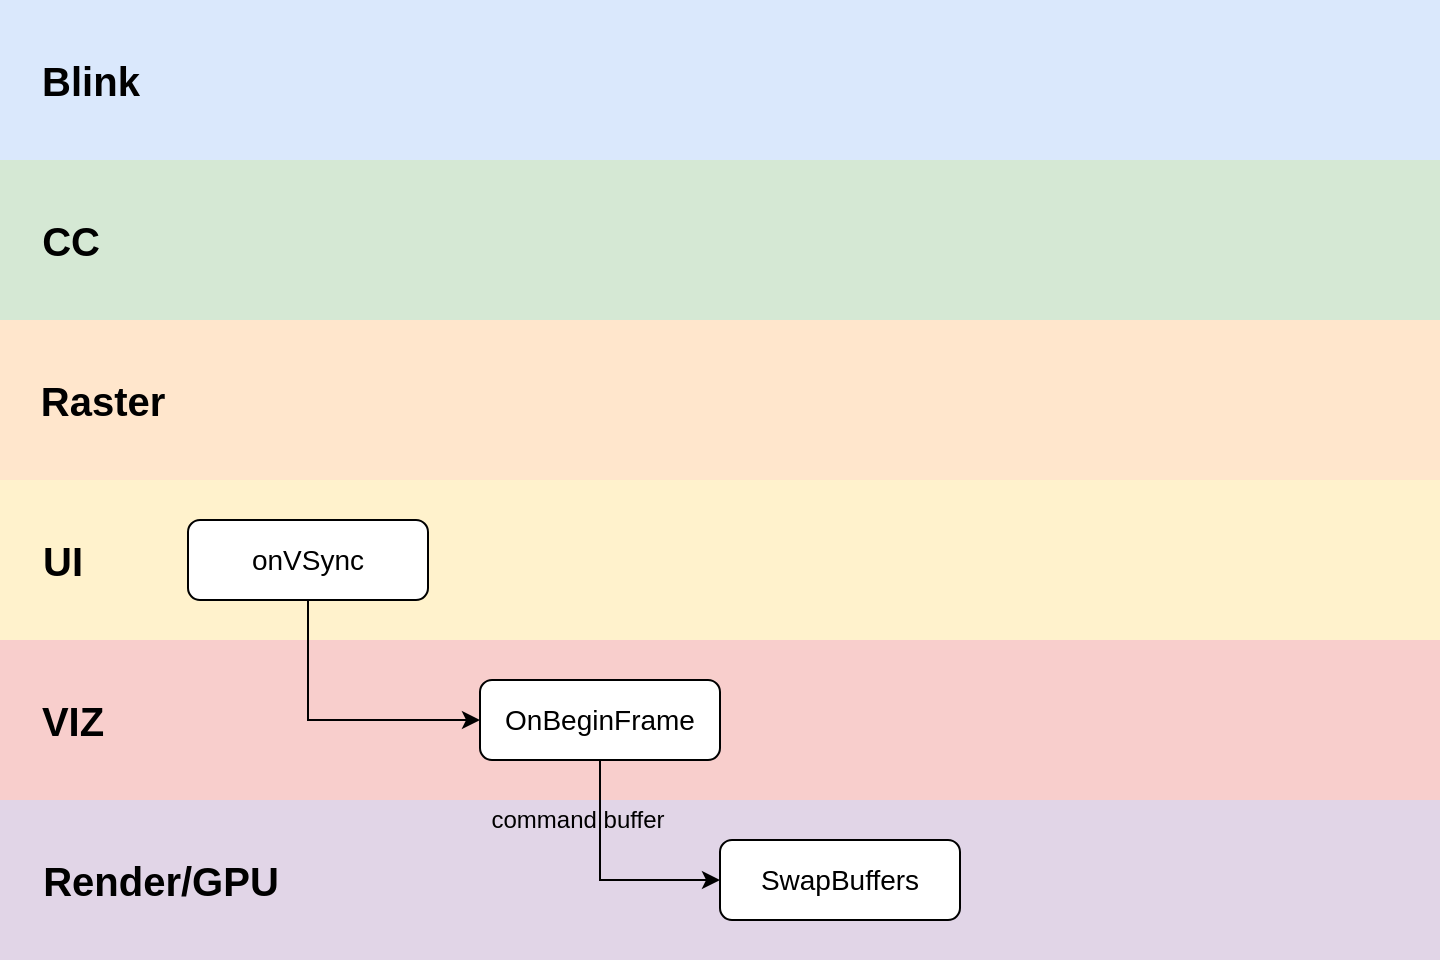 <mxfile version="13.0.3" type="device"><diagram id="5Vv3WfQQYPkqb_4xxTu8" name="第 1 页"><mxGraphModel dx="1422" dy="822" grid="1" gridSize="10" guides="1" tooltips="1" connect="1" arrows="1" fold="1" page="1" pageScale="1" pageWidth="827" pageHeight="1169" math="0" shadow="0"><root><mxCell id="0"/><mxCell id="1" parent="0"/><mxCell id="pTvjzdG22MgtEb_DT7Zv-17" value="" style="rounded=0;whiteSpace=wrap;html=1;fillColor=#e1d5e7;strokeColor=none;" vertex="1" parent="1"><mxGeometry x="200" y="600" width="720" height="80" as="geometry"/></mxCell><mxCell id="pTvjzdG22MgtEb_DT7Zv-1" value="" style="rounded=0;whiteSpace=wrap;html=1;fillColor=#dae8fc;strokeColor=none;" vertex="1" parent="1"><mxGeometry x="200" y="200" width="720" height="80" as="geometry"/></mxCell><mxCell id="pTvjzdG22MgtEb_DT7Zv-2" value="" style="rounded=0;whiteSpace=wrap;html=1;fillColor=#d5e8d4;strokeColor=none;" vertex="1" parent="1"><mxGeometry x="200" y="280" width="720" height="80" as="geometry"/></mxCell><mxCell id="pTvjzdG22MgtEb_DT7Zv-3" value="" style="rounded=0;whiteSpace=wrap;html=1;fillColor=#ffe6cc;strokeColor=none;" vertex="1" parent="1"><mxGeometry x="200" y="360" width="720" height="80" as="geometry"/></mxCell><mxCell id="pTvjzdG22MgtEb_DT7Zv-4" value="" style="rounded=0;whiteSpace=wrap;html=1;fillColor=#fff2cc;strokeColor=none;" vertex="1" parent="1"><mxGeometry x="200" y="440" width="720" height="80" as="geometry"/></mxCell><mxCell id="pTvjzdG22MgtEb_DT7Zv-5" value="" style="rounded=0;whiteSpace=wrap;html=1;fillColor=#f8cecc;strokeColor=none;" vertex="1" parent="1"><mxGeometry x="200" y="520" width="720" height="80" as="geometry"/></mxCell><mxCell id="pTvjzdG22MgtEb_DT7Zv-6" value="Blink" style="text;html=1;resizable=0;autosize=1;align=center;verticalAlign=middle;points=[];fillColor=none;strokeColor=none;rounded=0;fontSize=20;fontStyle=1" vertex="1" parent="1"><mxGeometry x="215" y="225" width="60" height="30" as="geometry"/></mxCell><mxCell id="pTvjzdG22MgtEb_DT7Zv-7" value="CC" style="text;html=1;resizable=0;autosize=1;align=center;verticalAlign=middle;points=[];fillColor=none;strokeColor=none;rounded=0;fontSize=20;fontStyle=1" vertex="1" parent="1"><mxGeometry x="215" y="305" width="40" height="30" as="geometry"/></mxCell><mxCell id="pTvjzdG22MgtEb_DT7Zv-8" value="Raster" style="text;html=1;resizable=0;autosize=1;align=center;verticalAlign=middle;points=[];fillColor=none;strokeColor=none;rounded=0;fontSize=20;fontStyle=1" vertex="1" parent="1"><mxGeometry x="211" y="385" width="80" height="30" as="geometry"/></mxCell><mxCell id="pTvjzdG22MgtEb_DT7Zv-9" value="UI" style="text;html=1;resizable=0;autosize=1;align=center;verticalAlign=middle;points=[];fillColor=none;strokeColor=none;rounded=0;fontSize=20;fontStyle=1" vertex="1" parent="1"><mxGeometry x="211" y="465" width="40" height="30" as="geometry"/></mxCell><mxCell id="pTvjzdG22MgtEb_DT7Zv-10" value="VIZ" style="text;html=1;resizable=0;autosize=1;align=center;verticalAlign=middle;points=[];fillColor=none;strokeColor=none;rounded=0;fontSize=20;fontStyle=1" vertex="1" parent="1"><mxGeometry x="211" y="545" width="50" height="30" as="geometry"/></mxCell><mxCell id="pTvjzdG22MgtEb_DT7Zv-16" style="edgeStyle=orthogonalEdgeStyle;rounded=0;orthogonalLoop=1;jettySize=auto;html=1;exitX=0.5;exitY=1;exitDx=0;exitDy=0;entryX=0;entryY=0.5;entryDx=0;entryDy=0;fontSize=20;" edge="1" parent="1" source="pTvjzdG22MgtEb_DT7Zv-12" target="pTvjzdG22MgtEb_DT7Zv-14"><mxGeometry relative="1" as="geometry"/></mxCell><mxCell id="pTvjzdG22MgtEb_DT7Zv-12" value="onVSync" style="rounded=1;whiteSpace=wrap;html=1;fontSize=14;" vertex="1" parent="1"><mxGeometry x="294" y="460" width="120" height="40" as="geometry"/></mxCell><mxCell id="pTvjzdG22MgtEb_DT7Zv-20" style="edgeStyle=orthogonalEdgeStyle;rounded=0;orthogonalLoop=1;jettySize=auto;html=1;exitX=0.5;exitY=1;exitDx=0;exitDy=0;entryX=0;entryY=0.5;entryDx=0;entryDy=0;fontSize=20;" edge="1" parent="1" source="pTvjzdG22MgtEb_DT7Zv-14" target="pTvjzdG22MgtEb_DT7Zv-19"><mxGeometry relative="1" as="geometry"/></mxCell><mxCell id="pTvjzdG22MgtEb_DT7Zv-14" value="OnBeginFrame" style="rounded=1;whiteSpace=wrap;html=1;fontSize=14;" vertex="1" parent="1"><mxGeometry x="440" y="540" width="120" height="40" as="geometry"/></mxCell><mxCell id="pTvjzdG22MgtEb_DT7Zv-18" value="Render/GPU" style="text;html=1;resizable=0;autosize=1;align=center;verticalAlign=middle;points=[];fillColor=none;strokeColor=none;rounded=0;fontSize=20;fontStyle=1" vertex="1" parent="1"><mxGeometry x="215" y="625" width="130" height="30" as="geometry"/></mxCell><mxCell id="pTvjzdG22MgtEb_DT7Zv-19" value="SwapBuffers" style="rounded=1;whiteSpace=wrap;html=1;fontSize=14;" vertex="1" parent="1"><mxGeometry x="560" y="620" width="120" height="40" as="geometry"/></mxCell><mxCell id="pTvjzdG22MgtEb_DT7Zv-21" value="command buffer" style="text;html=1;strokeColor=none;fillColor=none;align=center;verticalAlign=middle;whiteSpace=wrap;rounded=0;fontSize=12;" vertex="1" parent="1"><mxGeometry x="414" y="600" width="150" height="20" as="geometry"/></mxCell></root></mxGraphModel></diagram></mxfile>
